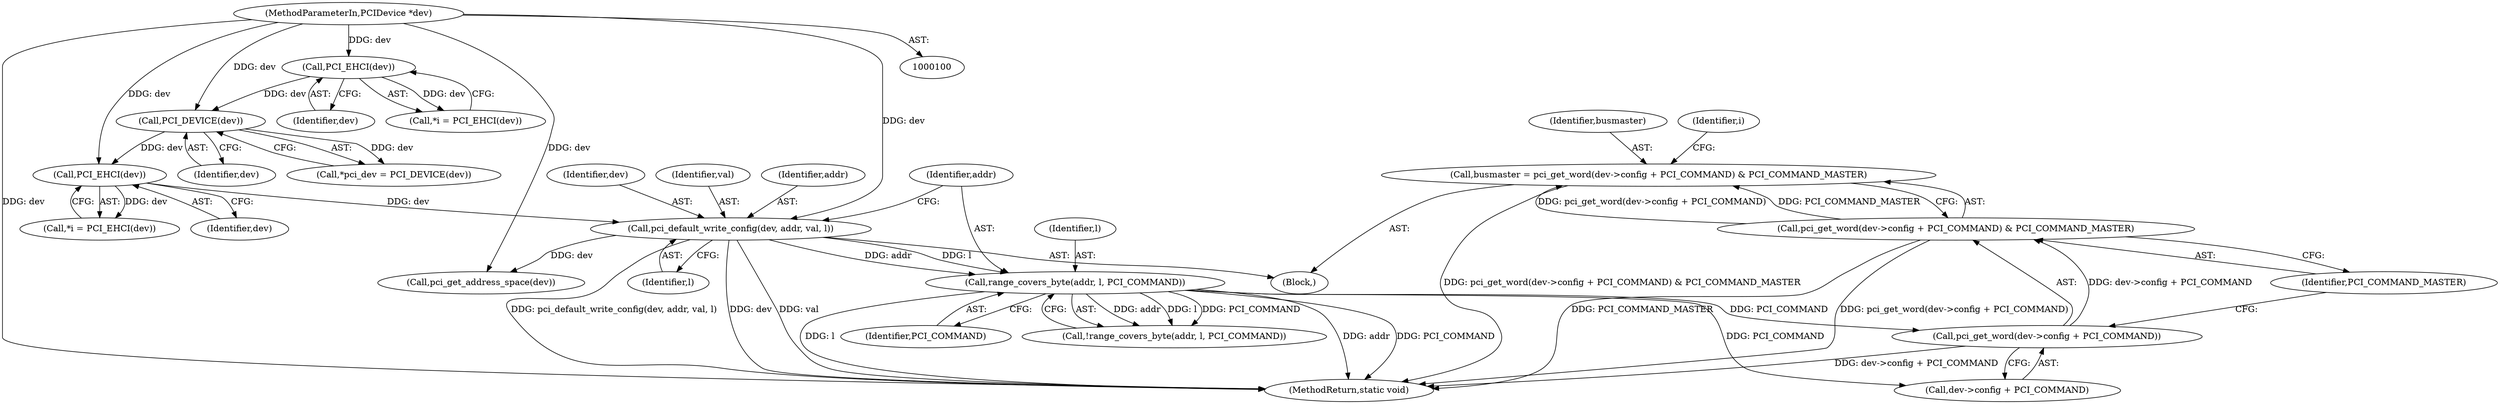 digraph "0_qemu_d710e1e7bd3d5bfc26b631f02ae87901ebe646b0@integer" {
"1000148" [label="(Call,busmaster = pci_get_word(dev->config + PCI_COMMAND) & PCI_COMMAND_MASTER)"];
"1000150" [label="(Call,pci_get_word(dev->config + PCI_COMMAND) & PCI_COMMAND_MASTER)"];
"1000151" [label="(Call,pci_get_word(dev->config + PCI_COMMAND))"];
"1000142" [label="(Call,range_covers_byte(addr, l, PCI_COMMAND))"];
"1000135" [label="(Call,pci_default_write_config(dev, addr, val, l))"];
"1000132" [label="(Call,PCI_EHCI(dev))"];
"1000112" [label="(Call,PCI_DEVICE(dev))"];
"1000106" [label="(Call,PCI_EHCI(dev))"];
"1000101" [label="(MethodParameterIn,PCIDevice *dev)"];
"1000145" [label="(Identifier,PCI_COMMAND)"];
"1000149" [label="(Identifier,busmaster)"];
"1000166" [label="(Call,pci_get_address_space(dev))"];
"1000142" [label="(Call,range_covers_byte(addr, l, PCI_COMMAND))"];
"1000221" [label="(MethodReturn,static void)"];
"1000137" [label="(Identifier,addr)"];
"1000161" [label="(Identifier,i)"];
"1000130" [label="(Call,*i = PCI_EHCI(dev))"];
"1000148" [label="(Call,busmaster = pci_get_word(dev->config + PCI_COMMAND) & PCI_COMMAND_MASTER)"];
"1000144" [label="(Identifier,l)"];
"1000150" [label="(Call,pci_get_word(dev->config + PCI_COMMAND) & PCI_COMMAND_MASTER)"];
"1000112" [label="(Call,PCI_DEVICE(dev))"];
"1000151" [label="(Call,pci_get_word(dev->config + PCI_COMMAND))"];
"1000107" [label="(Identifier,dev)"];
"1000113" [label="(Identifier,dev)"];
"1000101" [label="(MethodParameterIn,PCIDevice *dev)"];
"1000128" [label="(Block,)"];
"1000135" [label="(Call,pci_default_write_config(dev, addr, val, l))"];
"1000139" [label="(Identifier,l)"];
"1000106" [label="(Call,PCI_EHCI(dev))"];
"1000143" [label="(Identifier,addr)"];
"1000136" [label="(Identifier,dev)"];
"1000132" [label="(Call,PCI_EHCI(dev))"];
"1000157" [label="(Identifier,PCI_COMMAND_MASTER)"];
"1000133" [label="(Identifier,dev)"];
"1000141" [label="(Call,!range_covers_byte(addr, l, PCI_COMMAND))"];
"1000152" [label="(Call,dev->config + PCI_COMMAND)"];
"1000104" [label="(Call,*i = PCI_EHCI(dev))"];
"1000138" [label="(Identifier,val)"];
"1000110" [label="(Call,*pci_dev = PCI_DEVICE(dev))"];
"1000148" -> "1000128"  [label="AST: "];
"1000148" -> "1000150"  [label="CFG: "];
"1000149" -> "1000148"  [label="AST: "];
"1000150" -> "1000148"  [label="AST: "];
"1000161" -> "1000148"  [label="CFG: "];
"1000148" -> "1000221"  [label="DDG: pci_get_word(dev->config + PCI_COMMAND) & PCI_COMMAND_MASTER"];
"1000150" -> "1000148"  [label="DDG: pci_get_word(dev->config + PCI_COMMAND)"];
"1000150" -> "1000148"  [label="DDG: PCI_COMMAND_MASTER"];
"1000150" -> "1000157"  [label="CFG: "];
"1000151" -> "1000150"  [label="AST: "];
"1000157" -> "1000150"  [label="AST: "];
"1000150" -> "1000221"  [label="DDG: pci_get_word(dev->config + PCI_COMMAND)"];
"1000150" -> "1000221"  [label="DDG: PCI_COMMAND_MASTER"];
"1000151" -> "1000150"  [label="DDG: dev->config + PCI_COMMAND"];
"1000151" -> "1000152"  [label="CFG: "];
"1000152" -> "1000151"  [label="AST: "];
"1000157" -> "1000151"  [label="CFG: "];
"1000151" -> "1000221"  [label="DDG: dev->config + PCI_COMMAND"];
"1000142" -> "1000151"  [label="DDG: PCI_COMMAND"];
"1000142" -> "1000141"  [label="AST: "];
"1000142" -> "1000145"  [label="CFG: "];
"1000143" -> "1000142"  [label="AST: "];
"1000144" -> "1000142"  [label="AST: "];
"1000145" -> "1000142"  [label="AST: "];
"1000141" -> "1000142"  [label="CFG: "];
"1000142" -> "1000221"  [label="DDG: l"];
"1000142" -> "1000221"  [label="DDG: addr"];
"1000142" -> "1000221"  [label="DDG: PCI_COMMAND"];
"1000142" -> "1000141"  [label="DDG: addr"];
"1000142" -> "1000141"  [label="DDG: l"];
"1000142" -> "1000141"  [label="DDG: PCI_COMMAND"];
"1000135" -> "1000142"  [label="DDG: addr"];
"1000135" -> "1000142"  [label="DDG: l"];
"1000142" -> "1000152"  [label="DDG: PCI_COMMAND"];
"1000135" -> "1000128"  [label="AST: "];
"1000135" -> "1000139"  [label="CFG: "];
"1000136" -> "1000135"  [label="AST: "];
"1000137" -> "1000135"  [label="AST: "];
"1000138" -> "1000135"  [label="AST: "];
"1000139" -> "1000135"  [label="AST: "];
"1000143" -> "1000135"  [label="CFG: "];
"1000135" -> "1000221"  [label="DDG: pci_default_write_config(dev, addr, val, l)"];
"1000135" -> "1000221"  [label="DDG: dev"];
"1000135" -> "1000221"  [label="DDG: val"];
"1000132" -> "1000135"  [label="DDG: dev"];
"1000101" -> "1000135"  [label="DDG: dev"];
"1000135" -> "1000166"  [label="DDG: dev"];
"1000132" -> "1000130"  [label="AST: "];
"1000132" -> "1000133"  [label="CFG: "];
"1000133" -> "1000132"  [label="AST: "];
"1000130" -> "1000132"  [label="CFG: "];
"1000132" -> "1000130"  [label="DDG: dev"];
"1000112" -> "1000132"  [label="DDG: dev"];
"1000101" -> "1000132"  [label="DDG: dev"];
"1000112" -> "1000110"  [label="AST: "];
"1000112" -> "1000113"  [label="CFG: "];
"1000113" -> "1000112"  [label="AST: "];
"1000110" -> "1000112"  [label="CFG: "];
"1000112" -> "1000110"  [label="DDG: dev"];
"1000106" -> "1000112"  [label="DDG: dev"];
"1000101" -> "1000112"  [label="DDG: dev"];
"1000106" -> "1000104"  [label="AST: "];
"1000106" -> "1000107"  [label="CFG: "];
"1000107" -> "1000106"  [label="AST: "];
"1000104" -> "1000106"  [label="CFG: "];
"1000106" -> "1000104"  [label="DDG: dev"];
"1000101" -> "1000106"  [label="DDG: dev"];
"1000101" -> "1000100"  [label="AST: "];
"1000101" -> "1000221"  [label="DDG: dev"];
"1000101" -> "1000166"  [label="DDG: dev"];
}
